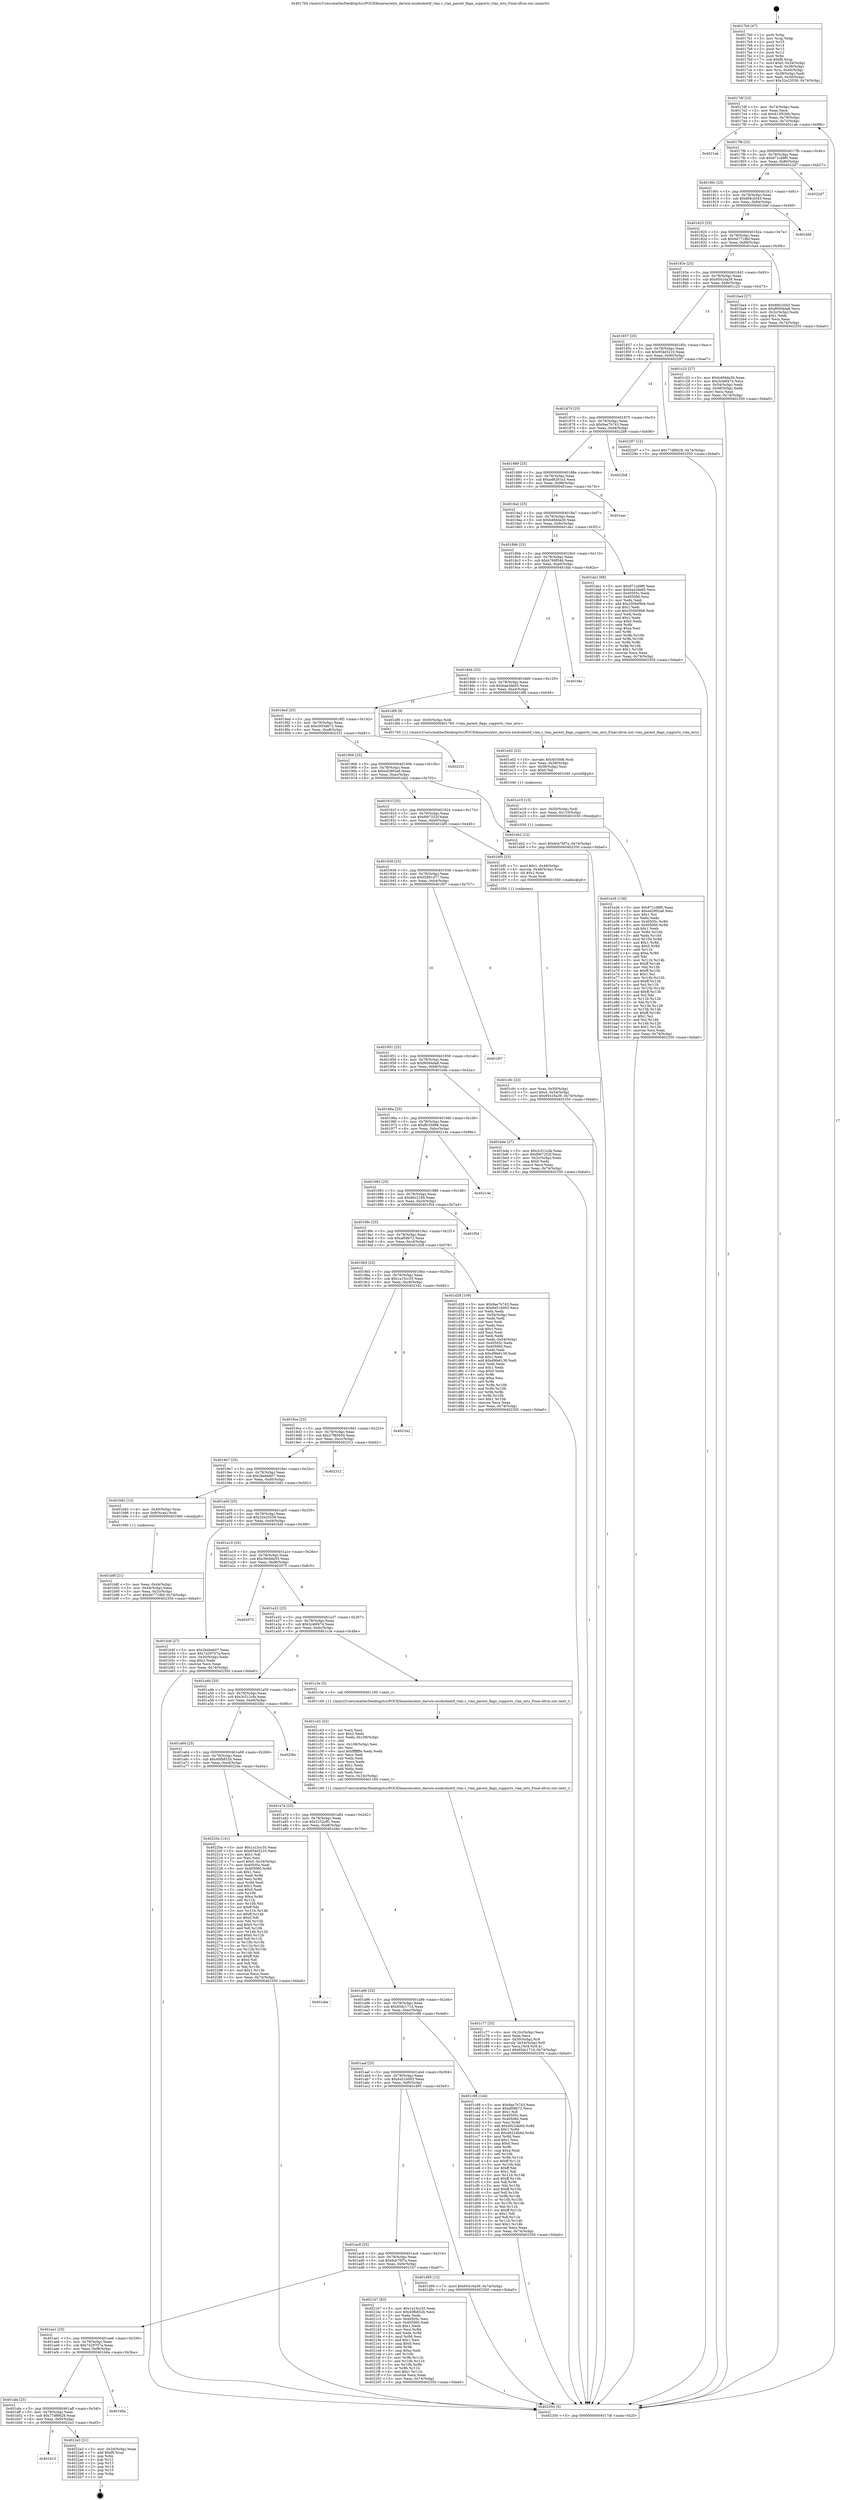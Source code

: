 digraph "0x4017b0" {
  label = "0x4017b0 (/mnt/c/Users/mathe/Desktop/tcc/POCII/binaries/extr_darwin-xnubsdnetif_vlan.c_vlan_parent_flags_supports_vlan_mtu_Final-ollvm.out::main(0))"
  labelloc = "t"
  node[shape=record]

  Entry [label="",width=0.3,height=0.3,shape=circle,fillcolor=black,style=filled]
  "0x4017df" [label="{
     0x4017df [23]\l
     | [instrs]\l
     &nbsp;&nbsp;0x4017df \<+3\>: mov -0x74(%rbp),%eax\l
     &nbsp;&nbsp;0x4017e2 \<+2\>: mov %eax,%ecx\l
     &nbsp;&nbsp;0x4017e4 \<+6\>: sub $0x813f536b,%ecx\l
     &nbsp;&nbsp;0x4017ea \<+3\>: mov %eax,-0x78(%rbp)\l
     &nbsp;&nbsp;0x4017ed \<+3\>: mov %ecx,-0x7c(%rbp)\l
     &nbsp;&nbsp;0x4017f0 \<+6\>: je 00000000004021ab \<main+0x9fb\>\l
  }"]
  "0x4021ab" [label="{
     0x4021ab\l
  }", style=dashed]
  "0x4017f6" [label="{
     0x4017f6 [22]\l
     | [instrs]\l
     &nbsp;&nbsp;0x4017f6 \<+5\>: jmp 00000000004017fb \<main+0x4b\>\l
     &nbsp;&nbsp;0x4017fb \<+3\>: mov -0x78(%rbp),%eax\l
     &nbsp;&nbsp;0x4017fe \<+5\>: sub $0x871cd9f0,%eax\l
     &nbsp;&nbsp;0x401803 \<+3\>: mov %eax,-0x80(%rbp)\l
     &nbsp;&nbsp;0x401806 \<+6\>: je 00000000004022d7 \<main+0xb27\>\l
  }"]
  Exit [label="",width=0.3,height=0.3,shape=circle,fillcolor=black,style=filled,peripheries=2]
  "0x4022d7" [label="{
     0x4022d7\l
  }", style=dashed]
  "0x40180c" [label="{
     0x40180c [25]\l
     | [instrs]\l
     &nbsp;&nbsp;0x40180c \<+5\>: jmp 0000000000401811 \<main+0x61\>\l
     &nbsp;&nbsp;0x401811 \<+3\>: mov -0x78(%rbp),%eax\l
     &nbsp;&nbsp;0x401814 \<+5\>: sub $0x8f4c2043,%eax\l
     &nbsp;&nbsp;0x401819 \<+6\>: mov %eax,-0x84(%rbp)\l
     &nbsp;&nbsp;0x40181f \<+6\>: je 0000000000401bbf \<main+0x40f\>\l
  }"]
  "0x401b13" [label="{
     0x401b13\l
  }", style=dashed]
  "0x401bbf" [label="{
     0x401bbf\l
  }", style=dashed]
  "0x401825" [label="{
     0x401825 [25]\l
     | [instrs]\l
     &nbsp;&nbsp;0x401825 \<+5\>: jmp 000000000040182a \<main+0x7a\>\l
     &nbsp;&nbsp;0x40182a \<+3\>: mov -0x78(%rbp),%eax\l
     &nbsp;&nbsp;0x40182d \<+5\>: sub $0x947718bf,%eax\l
     &nbsp;&nbsp;0x401832 \<+6\>: mov %eax,-0x88(%rbp)\l
     &nbsp;&nbsp;0x401838 \<+6\>: je 0000000000401ba4 \<main+0x3f4\>\l
  }"]
  "0x4022a3" [label="{
     0x4022a3 [21]\l
     | [instrs]\l
     &nbsp;&nbsp;0x4022a3 \<+3\>: mov -0x34(%rbp),%eax\l
     &nbsp;&nbsp;0x4022a6 \<+7\>: add $0xf8,%rsp\l
     &nbsp;&nbsp;0x4022ad \<+1\>: pop %rbx\l
     &nbsp;&nbsp;0x4022ae \<+2\>: pop %r12\l
     &nbsp;&nbsp;0x4022b0 \<+2\>: pop %r13\l
     &nbsp;&nbsp;0x4022b2 \<+2\>: pop %r14\l
     &nbsp;&nbsp;0x4022b4 \<+2\>: pop %r15\l
     &nbsp;&nbsp;0x4022b6 \<+1\>: pop %rbp\l
     &nbsp;&nbsp;0x4022b7 \<+1\>: ret\l
  }"]
  "0x401ba4" [label="{
     0x401ba4 [27]\l
     | [instrs]\l
     &nbsp;&nbsp;0x401ba4 \<+5\>: mov $0x8f4c2043,%eax\l
     &nbsp;&nbsp;0x401ba9 \<+5\>: mov $0xf6094da8,%ecx\l
     &nbsp;&nbsp;0x401bae \<+3\>: mov -0x2c(%rbp),%edx\l
     &nbsp;&nbsp;0x401bb1 \<+3\>: cmp $0x1,%edx\l
     &nbsp;&nbsp;0x401bb4 \<+3\>: cmovl %ecx,%eax\l
     &nbsp;&nbsp;0x401bb7 \<+3\>: mov %eax,-0x74(%rbp)\l
     &nbsp;&nbsp;0x401bba \<+5\>: jmp 0000000000402350 \<main+0xba0\>\l
  }"]
  "0x40183e" [label="{
     0x40183e [25]\l
     | [instrs]\l
     &nbsp;&nbsp;0x40183e \<+5\>: jmp 0000000000401843 \<main+0x93\>\l
     &nbsp;&nbsp;0x401843 \<+3\>: mov -0x78(%rbp),%eax\l
     &nbsp;&nbsp;0x401846 \<+5\>: sub $0x95416a39,%eax\l
     &nbsp;&nbsp;0x40184b \<+6\>: mov %eax,-0x8c(%rbp)\l
     &nbsp;&nbsp;0x401851 \<+6\>: je 0000000000401c23 \<main+0x473\>\l
  }"]
  "0x401afa" [label="{
     0x401afa [25]\l
     | [instrs]\l
     &nbsp;&nbsp;0x401afa \<+5\>: jmp 0000000000401aff \<main+0x34f\>\l
     &nbsp;&nbsp;0x401aff \<+3\>: mov -0x78(%rbp),%eax\l
     &nbsp;&nbsp;0x401b02 \<+5\>: sub $0x77df6628,%eax\l
     &nbsp;&nbsp;0x401b07 \<+6\>: mov %eax,-0xfc(%rbp)\l
     &nbsp;&nbsp;0x401b0d \<+6\>: je 00000000004022a3 \<main+0xaf3\>\l
  }"]
  "0x401c23" [label="{
     0x401c23 [27]\l
     | [instrs]\l
     &nbsp;&nbsp;0x401c23 \<+5\>: mov $0xb49dda30,%eax\l
     &nbsp;&nbsp;0x401c28 \<+5\>: mov $0x3c46f474,%ecx\l
     &nbsp;&nbsp;0x401c2d \<+3\>: mov -0x54(%rbp),%edx\l
     &nbsp;&nbsp;0x401c30 \<+3\>: cmp -0x48(%rbp),%edx\l
     &nbsp;&nbsp;0x401c33 \<+3\>: cmovl %ecx,%eax\l
     &nbsp;&nbsp;0x401c36 \<+3\>: mov %eax,-0x74(%rbp)\l
     &nbsp;&nbsp;0x401c39 \<+5\>: jmp 0000000000402350 \<main+0xba0\>\l
  }"]
  "0x401857" [label="{
     0x401857 [25]\l
     | [instrs]\l
     &nbsp;&nbsp;0x401857 \<+5\>: jmp 000000000040185c \<main+0xac\>\l
     &nbsp;&nbsp;0x40185c \<+3\>: mov -0x78(%rbp),%eax\l
     &nbsp;&nbsp;0x40185f \<+5\>: sub $0x954e5210,%eax\l
     &nbsp;&nbsp;0x401864 \<+6\>: mov %eax,-0x90(%rbp)\l
     &nbsp;&nbsp;0x40186a \<+6\>: je 0000000000402297 \<main+0xae7\>\l
  }"]
  "0x401b6a" [label="{
     0x401b6a\l
  }", style=dashed]
  "0x402297" [label="{
     0x402297 [12]\l
     | [instrs]\l
     &nbsp;&nbsp;0x402297 \<+7\>: movl $0x77df6628,-0x74(%rbp)\l
     &nbsp;&nbsp;0x40229e \<+5\>: jmp 0000000000402350 \<main+0xba0\>\l
  }"]
  "0x401870" [label="{
     0x401870 [25]\l
     | [instrs]\l
     &nbsp;&nbsp;0x401870 \<+5\>: jmp 0000000000401875 \<main+0xc5\>\l
     &nbsp;&nbsp;0x401875 \<+3\>: mov -0x78(%rbp),%eax\l
     &nbsp;&nbsp;0x401878 \<+5\>: sub $0x9ae7b743,%eax\l
     &nbsp;&nbsp;0x40187d \<+6\>: mov %eax,-0x94(%rbp)\l
     &nbsp;&nbsp;0x401883 \<+6\>: je 00000000004022b8 \<main+0xb08\>\l
  }"]
  "0x401ae1" [label="{
     0x401ae1 [25]\l
     | [instrs]\l
     &nbsp;&nbsp;0x401ae1 \<+5\>: jmp 0000000000401ae6 \<main+0x336\>\l
     &nbsp;&nbsp;0x401ae6 \<+3\>: mov -0x78(%rbp),%eax\l
     &nbsp;&nbsp;0x401ae9 \<+5\>: sub $0x7429707a,%eax\l
     &nbsp;&nbsp;0x401aee \<+6\>: mov %eax,-0xf8(%rbp)\l
     &nbsp;&nbsp;0x401af4 \<+6\>: je 0000000000401b6a \<main+0x3ba\>\l
  }"]
  "0x4022b8" [label="{
     0x4022b8\l
  }", style=dashed]
  "0x401889" [label="{
     0x401889 [25]\l
     | [instrs]\l
     &nbsp;&nbsp;0x401889 \<+5\>: jmp 000000000040188e \<main+0xde\>\l
     &nbsp;&nbsp;0x40188e \<+3\>: mov -0x78(%rbp),%eax\l
     &nbsp;&nbsp;0x401891 \<+5\>: sub $0xad9281a3,%eax\l
     &nbsp;&nbsp;0x401896 \<+6\>: mov %eax,-0x98(%rbp)\l
     &nbsp;&nbsp;0x40189c \<+6\>: je 0000000000401eec \<main+0x73c\>\l
  }"]
  "0x4021b7" [label="{
     0x4021b7 [83]\l
     | [instrs]\l
     &nbsp;&nbsp;0x4021b7 \<+5\>: mov $0x1a15cc35,%eax\l
     &nbsp;&nbsp;0x4021bc \<+5\>: mov $0x40fb852b,%ecx\l
     &nbsp;&nbsp;0x4021c1 \<+2\>: xor %edx,%edx\l
     &nbsp;&nbsp;0x4021c3 \<+7\>: mov 0x40505c,%esi\l
     &nbsp;&nbsp;0x4021ca \<+7\>: mov 0x405060,%edi\l
     &nbsp;&nbsp;0x4021d1 \<+3\>: sub $0x1,%edx\l
     &nbsp;&nbsp;0x4021d4 \<+3\>: mov %esi,%r8d\l
     &nbsp;&nbsp;0x4021d7 \<+3\>: add %edx,%r8d\l
     &nbsp;&nbsp;0x4021da \<+4\>: imul %r8d,%esi\l
     &nbsp;&nbsp;0x4021de \<+3\>: and $0x1,%esi\l
     &nbsp;&nbsp;0x4021e1 \<+3\>: cmp $0x0,%esi\l
     &nbsp;&nbsp;0x4021e4 \<+4\>: sete %r9b\l
     &nbsp;&nbsp;0x4021e8 \<+3\>: cmp $0xa,%edi\l
     &nbsp;&nbsp;0x4021eb \<+4\>: setl %r10b\l
     &nbsp;&nbsp;0x4021ef \<+3\>: mov %r9b,%r11b\l
     &nbsp;&nbsp;0x4021f2 \<+3\>: and %r10b,%r11b\l
     &nbsp;&nbsp;0x4021f5 \<+3\>: xor %r10b,%r9b\l
     &nbsp;&nbsp;0x4021f8 \<+3\>: or %r9b,%r11b\l
     &nbsp;&nbsp;0x4021fb \<+4\>: test $0x1,%r11b\l
     &nbsp;&nbsp;0x4021ff \<+3\>: cmovne %ecx,%eax\l
     &nbsp;&nbsp;0x402202 \<+3\>: mov %eax,-0x74(%rbp)\l
     &nbsp;&nbsp;0x402205 \<+5\>: jmp 0000000000402350 \<main+0xba0\>\l
  }"]
  "0x401eec" [label="{
     0x401eec\l
  }", style=dashed]
  "0x4018a2" [label="{
     0x4018a2 [25]\l
     | [instrs]\l
     &nbsp;&nbsp;0x4018a2 \<+5\>: jmp 00000000004018a7 \<main+0xf7\>\l
     &nbsp;&nbsp;0x4018a7 \<+3\>: mov -0x78(%rbp),%eax\l
     &nbsp;&nbsp;0x4018aa \<+5\>: sub $0xb49dda30,%eax\l
     &nbsp;&nbsp;0x4018af \<+6\>: mov %eax,-0x9c(%rbp)\l
     &nbsp;&nbsp;0x4018b5 \<+6\>: je 0000000000401da1 \<main+0x5f1\>\l
  }"]
  "0x401e28" [label="{
     0x401e28 [138]\l
     | [instrs]\l
     &nbsp;&nbsp;0x401e28 \<+5\>: mov $0x871cd9f0,%eax\l
     &nbsp;&nbsp;0x401e2d \<+5\>: mov $0xed2892a6,%esi\l
     &nbsp;&nbsp;0x401e32 \<+2\>: mov $0x1,%cl\l
     &nbsp;&nbsp;0x401e34 \<+2\>: xor %edx,%edx\l
     &nbsp;&nbsp;0x401e36 \<+8\>: mov 0x40505c,%r8d\l
     &nbsp;&nbsp;0x401e3e \<+8\>: mov 0x405060,%r9d\l
     &nbsp;&nbsp;0x401e46 \<+3\>: sub $0x1,%edx\l
     &nbsp;&nbsp;0x401e49 \<+3\>: mov %r8d,%r10d\l
     &nbsp;&nbsp;0x401e4c \<+3\>: add %edx,%r10d\l
     &nbsp;&nbsp;0x401e4f \<+4\>: imul %r10d,%r8d\l
     &nbsp;&nbsp;0x401e53 \<+4\>: and $0x1,%r8d\l
     &nbsp;&nbsp;0x401e57 \<+4\>: cmp $0x0,%r8d\l
     &nbsp;&nbsp;0x401e5b \<+4\>: sete %r11b\l
     &nbsp;&nbsp;0x401e5f \<+4\>: cmp $0xa,%r9d\l
     &nbsp;&nbsp;0x401e63 \<+3\>: setl %bl\l
     &nbsp;&nbsp;0x401e66 \<+3\>: mov %r11b,%r14b\l
     &nbsp;&nbsp;0x401e69 \<+4\>: xor $0xff,%r14b\l
     &nbsp;&nbsp;0x401e6d \<+3\>: mov %bl,%r15b\l
     &nbsp;&nbsp;0x401e70 \<+4\>: xor $0xff,%r15b\l
     &nbsp;&nbsp;0x401e74 \<+3\>: xor $0x1,%cl\l
     &nbsp;&nbsp;0x401e77 \<+3\>: mov %r14b,%r12b\l
     &nbsp;&nbsp;0x401e7a \<+4\>: and $0xff,%r12b\l
     &nbsp;&nbsp;0x401e7e \<+3\>: and %cl,%r11b\l
     &nbsp;&nbsp;0x401e81 \<+3\>: mov %r15b,%r13b\l
     &nbsp;&nbsp;0x401e84 \<+4\>: and $0xff,%r13b\l
     &nbsp;&nbsp;0x401e88 \<+2\>: and %cl,%bl\l
     &nbsp;&nbsp;0x401e8a \<+3\>: or %r11b,%r12b\l
     &nbsp;&nbsp;0x401e8d \<+3\>: or %bl,%r13b\l
     &nbsp;&nbsp;0x401e90 \<+3\>: xor %r13b,%r12b\l
     &nbsp;&nbsp;0x401e93 \<+3\>: or %r15b,%r14b\l
     &nbsp;&nbsp;0x401e96 \<+4\>: xor $0xff,%r14b\l
     &nbsp;&nbsp;0x401e9a \<+3\>: or $0x1,%cl\l
     &nbsp;&nbsp;0x401e9d \<+3\>: and %cl,%r14b\l
     &nbsp;&nbsp;0x401ea0 \<+3\>: or %r14b,%r12b\l
     &nbsp;&nbsp;0x401ea3 \<+4\>: test $0x1,%r12b\l
     &nbsp;&nbsp;0x401ea7 \<+3\>: cmovne %esi,%eax\l
     &nbsp;&nbsp;0x401eaa \<+3\>: mov %eax,-0x74(%rbp)\l
     &nbsp;&nbsp;0x401ead \<+5\>: jmp 0000000000402350 \<main+0xba0\>\l
  }"]
  "0x401da1" [label="{
     0x401da1 [88]\l
     | [instrs]\l
     &nbsp;&nbsp;0x401da1 \<+5\>: mov $0x871cd9f0,%eax\l
     &nbsp;&nbsp;0x401da6 \<+5\>: mov $0xbaa3de65,%ecx\l
     &nbsp;&nbsp;0x401dab \<+7\>: mov 0x40505c,%edx\l
     &nbsp;&nbsp;0x401db2 \<+7\>: mov 0x405060,%esi\l
     &nbsp;&nbsp;0x401db9 \<+2\>: mov %edx,%edi\l
     &nbsp;&nbsp;0x401dbb \<+6\>: add $0x350b09b8,%edi\l
     &nbsp;&nbsp;0x401dc1 \<+3\>: sub $0x1,%edi\l
     &nbsp;&nbsp;0x401dc4 \<+6\>: sub $0x350b09b8,%edi\l
     &nbsp;&nbsp;0x401dca \<+3\>: imul %edi,%edx\l
     &nbsp;&nbsp;0x401dcd \<+3\>: and $0x1,%edx\l
     &nbsp;&nbsp;0x401dd0 \<+3\>: cmp $0x0,%edx\l
     &nbsp;&nbsp;0x401dd3 \<+4\>: sete %r8b\l
     &nbsp;&nbsp;0x401dd7 \<+3\>: cmp $0xa,%esi\l
     &nbsp;&nbsp;0x401dda \<+4\>: setl %r9b\l
     &nbsp;&nbsp;0x401dde \<+3\>: mov %r8b,%r10b\l
     &nbsp;&nbsp;0x401de1 \<+3\>: and %r9b,%r10b\l
     &nbsp;&nbsp;0x401de4 \<+3\>: xor %r9b,%r8b\l
     &nbsp;&nbsp;0x401de7 \<+3\>: or %r8b,%r10b\l
     &nbsp;&nbsp;0x401dea \<+4\>: test $0x1,%r10b\l
     &nbsp;&nbsp;0x401dee \<+3\>: cmovne %ecx,%eax\l
     &nbsp;&nbsp;0x401df1 \<+3\>: mov %eax,-0x74(%rbp)\l
     &nbsp;&nbsp;0x401df4 \<+5\>: jmp 0000000000402350 \<main+0xba0\>\l
  }"]
  "0x4018bb" [label="{
     0x4018bb [25]\l
     | [instrs]\l
     &nbsp;&nbsp;0x4018bb \<+5\>: jmp 00000000004018c0 \<main+0x110\>\l
     &nbsp;&nbsp;0x4018c0 \<+3\>: mov -0x78(%rbp),%eax\l
     &nbsp;&nbsp;0x4018c3 \<+5\>: sub $0xb769f546,%eax\l
     &nbsp;&nbsp;0x4018c8 \<+6\>: mov %eax,-0xa0(%rbp)\l
     &nbsp;&nbsp;0x4018ce \<+6\>: je 0000000000401fda \<main+0x82a\>\l
  }"]
  "0x401e19" [label="{
     0x401e19 [15]\l
     | [instrs]\l
     &nbsp;&nbsp;0x401e19 \<+4\>: mov -0x50(%rbp),%rdi\l
     &nbsp;&nbsp;0x401e1d \<+6\>: mov %eax,-0x110(%rbp)\l
     &nbsp;&nbsp;0x401e23 \<+5\>: call 0000000000401030 \<free@plt\>\l
     | [calls]\l
     &nbsp;&nbsp;0x401030 \{1\} (unknown)\l
  }"]
  "0x401fda" [label="{
     0x401fda\l
  }", style=dashed]
  "0x4018d4" [label="{
     0x4018d4 [25]\l
     | [instrs]\l
     &nbsp;&nbsp;0x4018d4 \<+5\>: jmp 00000000004018d9 \<main+0x129\>\l
     &nbsp;&nbsp;0x4018d9 \<+3\>: mov -0x78(%rbp),%eax\l
     &nbsp;&nbsp;0x4018dc \<+5\>: sub $0xbaa3de65,%eax\l
     &nbsp;&nbsp;0x4018e1 \<+6\>: mov %eax,-0xa4(%rbp)\l
     &nbsp;&nbsp;0x4018e7 \<+6\>: je 0000000000401df9 \<main+0x649\>\l
  }"]
  "0x401e02" [label="{
     0x401e02 [23]\l
     | [instrs]\l
     &nbsp;&nbsp;0x401e02 \<+10\>: movabs $0x4030d6,%rdi\l
     &nbsp;&nbsp;0x401e0c \<+3\>: mov %eax,-0x58(%rbp)\l
     &nbsp;&nbsp;0x401e0f \<+3\>: mov -0x58(%rbp),%esi\l
     &nbsp;&nbsp;0x401e12 \<+2\>: mov $0x0,%al\l
     &nbsp;&nbsp;0x401e14 \<+5\>: call 0000000000401040 \<printf@plt\>\l
     | [calls]\l
     &nbsp;&nbsp;0x401040 \{1\} (unknown)\l
  }"]
  "0x401df9" [label="{
     0x401df9 [9]\l
     | [instrs]\l
     &nbsp;&nbsp;0x401df9 \<+4\>: mov -0x50(%rbp),%rdi\l
     &nbsp;&nbsp;0x401dfd \<+5\>: call 0000000000401760 \<vlan_parent_flags_supports_vlan_mtu\>\l
     | [calls]\l
     &nbsp;&nbsp;0x401760 \{1\} (/mnt/c/Users/mathe/Desktop/tcc/POCII/binaries/extr_darwin-xnubsdnetif_vlan.c_vlan_parent_flags_supports_vlan_mtu_Final-ollvm.out::vlan_parent_flags_supports_vlan_mtu)\l
  }"]
  "0x4018ed" [label="{
     0x4018ed [25]\l
     | [instrs]\l
     &nbsp;&nbsp;0x4018ed \<+5\>: jmp 00000000004018f2 \<main+0x142\>\l
     &nbsp;&nbsp;0x4018f2 \<+3\>: mov -0x78(%rbp),%eax\l
     &nbsp;&nbsp;0x4018f5 \<+5\>: sub $0xc003d672,%eax\l
     &nbsp;&nbsp;0x4018fa \<+6\>: mov %eax,-0xa8(%rbp)\l
     &nbsp;&nbsp;0x401900 \<+6\>: je 0000000000402331 \<main+0xb81\>\l
  }"]
  "0x401ac8" [label="{
     0x401ac8 [25]\l
     | [instrs]\l
     &nbsp;&nbsp;0x401ac8 \<+5\>: jmp 0000000000401acd \<main+0x31d\>\l
     &nbsp;&nbsp;0x401acd \<+3\>: mov -0x78(%rbp),%eax\l
     &nbsp;&nbsp;0x401ad0 \<+5\>: sub $0x6cb76f7a,%eax\l
     &nbsp;&nbsp;0x401ad5 \<+6\>: mov %eax,-0xf4(%rbp)\l
     &nbsp;&nbsp;0x401adb \<+6\>: je 00000000004021b7 \<main+0xa07\>\l
  }"]
  "0x402331" [label="{
     0x402331\l
  }", style=dashed]
  "0x401906" [label="{
     0x401906 [25]\l
     | [instrs]\l
     &nbsp;&nbsp;0x401906 \<+5\>: jmp 000000000040190b \<main+0x15b\>\l
     &nbsp;&nbsp;0x40190b \<+3\>: mov -0x78(%rbp),%eax\l
     &nbsp;&nbsp;0x40190e \<+5\>: sub $0xed2892a6,%eax\l
     &nbsp;&nbsp;0x401913 \<+6\>: mov %eax,-0xac(%rbp)\l
     &nbsp;&nbsp;0x401919 \<+6\>: je 0000000000401eb2 \<main+0x702\>\l
  }"]
  "0x401d95" [label="{
     0x401d95 [12]\l
     | [instrs]\l
     &nbsp;&nbsp;0x401d95 \<+7\>: movl $0x95416a39,-0x74(%rbp)\l
     &nbsp;&nbsp;0x401d9c \<+5\>: jmp 0000000000402350 \<main+0xba0\>\l
  }"]
  "0x401eb2" [label="{
     0x401eb2 [12]\l
     | [instrs]\l
     &nbsp;&nbsp;0x401eb2 \<+7\>: movl $0x6cb76f7a,-0x74(%rbp)\l
     &nbsp;&nbsp;0x401eb9 \<+5\>: jmp 0000000000402350 \<main+0xba0\>\l
  }"]
  "0x40191f" [label="{
     0x40191f [25]\l
     | [instrs]\l
     &nbsp;&nbsp;0x40191f \<+5\>: jmp 0000000000401924 \<main+0x174\>\l
     &nbsp;&nbsp;0x401924 \<+3\>: mov -0x78(%rbp),%eax\l
     &nbsp;&nbsp;0x401927 \<+5\>: sub $0xf067252f,%eax\l
     &nbsp;&nbsp;0x40192c \<+6\>: mov %eax,-0xb0(%rbp)\l
     &nbsp;&nbsp;0x401932 \<+6\>: je 0000000000401bf5 \<main+0x445\>\l
  }"]
  "0x401aaf" [label="{
     0x401aaf [25]\l
     | [instrs]\l
     &nbsp;&nbsp;0x401aaf \<+5\>: jmp 0000000000401ab4 \<main+0x304\>\l
     &nbsp;&nbsp;0x401ab4 \<+3\>: mov -0x78(%rbp),%eax\l
     &nbsp;&nbsp;0x401ab7 \<+5\>: sub $0x6a51b003,%eax\l
     &nbsp;&nbsp;0x401abc \<+6\>: mov %eax,-0xf0(%rbp)\l
     &nbsp;&nbsp;0x401ac2 \<+6\>: je 0000000000401d95 \<main+0x5e5\>\l
  }"]
  "0x401bf5" [label="{
     0x401bf5 [23]\l
     | [instrs]\l
     &nbsp;&nbsp;0x401bf5 \<+7\>: movl $0x1,-0x48(%rbp)\l
     &nbsp;&nbsp;0x401bfc \<+4\>: movslq -0x48(%rbp),%rax\l
     &nbsp;&nbsp;0x401c00 \<+4\>: shl $0x2,%rax\l
     &nbsp;&nbsp;0x401c04 \<+3\>: mov %rax,%rdi\l
     &nbsp;&nbsp;0x401c07 \<+5\>: call 0000000000401050 \<malloc@plt\>\l
     | [calls]\l
     &nbsp;&nbsp;0x401050 \{1\} (unknown)\l
  }"]
  "0x401938" [label="{
     0x401938 [25]\l
     | [instrs]\l
     &nbsp;&nbsp;0x401938 \<+5\>: jmp 000000000040193d \<main+0x18d\>\l
     &nbsp;&nbsp;0x40193d \<+3\>: mov -0x78(%rbp),%eax\l
     &nbsp;&nbsp;0x401940 \<+5\>: sub $0xf2891d77,%eax\l
     &nbsp;&nbsp;0x401945 \<+6\>: mov %eax,-0xb4(%rbp)\l
     &nbsp;&nbsp;0x40194b \<+6\>: je 0000000000401f07 \<main+0x757\>\l
  }"]
  "0x401c98" [label="{
     0x401c98 [144]\l
     | [instrs]\l
     &nbsp;&nbsp;0x401c98 \<+5\>: mov $0x9ae7b743,%eax\l
     &nbsp;&nbsp;0x401c9d \<+5\>: mov $0xaf58b72,%ecx\l
     &nbsp;&nbsp;0x401ca2 \<+2\>: mov $0x1,%dl\l
     &nbsp;&nbsp;0x401ca4 \<+7\>: mov 0x40505c,%esi\l
     &nbsp;&nbsp;0x401cab \<+7\>: mov 0x405060,%edi\l
     &nbsp;&nbsp;0x401cb2 \<+3\>: mov %esi,%r8d\l
     &nbsp;&nbsp;0x401cb5 \<+7\>: add $0x49224b6d,%r8d\l
     &nbsp;&nbsp;0x401cbc \<+4\>: sub $0x1,%r8d\l
     &nbsp;&nbsp;0x401cc0 \<+7\>: sub $0x49224b6d,%r8d\l
     &nbsp;&nbsp;0x401cc7 \<+4\>: imul %r8d,%esi\l
     &nbsp;&nbsp;0x401ccb \<+3\>: and $0x1,%esi\l
     &nbsp;&nbsp;0x401cce \<+3\>: cmp $0x0,%esi\l
     &nbsp;&nbsp;0x401cd1 \<+4\>: sete %r9b\l
     &nbsp;&nbsp;0x401cd5 \<+3\>: cmp $0xa,%edi\l
     &nbsp;&nbsp;0x401cd8 \<+4\>: setl %r10b\l
     &nbsp;&nbsp;0x401cdc \<+3\>: mov %r9b,%r11b\l
     &nbsp;&nbsp;0x401cdf \<+4\>: xor $0xff,%r11b\l
     &nbsp;&nbsp;0x401ce3 \<+3\>: mov %r10b,%bl\l
     &nbsp;&nbsp;0x401ce6 \<+3\>: xor $0xff,%bl\l
     &nbsp;&nbsp;0x401ce9 \<+3\>: xor $0x1,%dl\l
     &nbsp;&nbsp;0x401cec \<+3\>: mov %r11b,%r14b\l
     &nbsp;&nbsp;0x401cef \<+4\>: and $0xff,%r14b\l
     &nbsp;&nbsp;0x401cf3 \<+3\>: and %dl,%r9b\l
     &nbsp;&nbsp;0x401cf6 \<+3\>: mov %bl,%r15b\l
     &nbsp;&nbsp;0x401cf9 \<+4\>: and $0xff,%r15b\l
     &nbsp;&nbsp;0x401cfd \<+3\>: and %dl,%r10b\l
     &nbsp;&nbsp;0x401d00 \<+3\>: or %r9b,%r14b\l
     &nbsp;&nbsp;0x401d03 \<+3\>: or %r10b,%r15b\l
     &nbsp;&nbsp;0x401d06 \<+3\>: xor %r15b,%r14b\l
     &nbsp;&nbsp;0x401d09 \<+3\>: or %bl,%r11b\l
     &nbsp;&nbsp;0x401d0c \<+4\>: xor $0xff,%r11b\l
     &nbsp;&nbsp;0x401d10 \<+3\>: or $0x1,%dl\l
     &nbsp;&nbsp;0x401d13 \<+3\>: and %dl,%r11b\l
     &nbsp;&nbsp;0x401d16 \<+3\>: or %r11b,%r14b\l
     &nbsp;&nbsp;0x401d19 \<+4\>: test $0x1,%r14b\l
     &nbsp;&nbsp;0x401d1d \<+3\>: cmovne %ecx,%eax\l
     &nbsp;&nbsp;0x401d20 \<+3\>: mov %eax,-0x74(%rbp)\l
     &nbsp;&nbsp;0x401d23 \<+5\>: jmp 0000000000402350 \<main+0xba0\>\l
  }"]
  "0x401f07" [label="{
     0x401f07\l
  }", style=dashed]
  "0x401951" [label="{
     0x401951 [25]\l
     | [instrs]\l
     &nbsp;&nbsp;0x401951 \<+5\>: jmp 0000000000401956 \<main+0x1a6\>\l
     &nbsp;&nbsp;0x401956 \<+3\>: mov -0x78(%rbp),%eax\l
     &nbsp;&nbsp;0x401959 \<+5\>: sub $0xf6094da8,%eax\l
     &nbsp;&nbsp;0x40195e \<+6\>: mov %eax,-0xb8(%rbp)\l
     &nbsp;&nbsp;0x401964 \<+6\>: je 0000000000401bda \<main+0x42a\>\l
  }"]
  "0x401a96" [label="{
     0x401a96 [25]\l
     | [instrs]\l
     &nbsp;&nbsp;0x401a96 \<+5\>: jmp 0000000000401a9b \<main+0x2eb\>\l
     &nbsp;&nbsp;0x401a9b \<+3\>: mov -0x78(%rbp),%eax\l
     &nbsp;&nbsp;0x401a9e \<+5\>: sub $0x65dc171d,%eax\l
     &nbsp;&nbsp;0x401aa3 \<+6\>: mov %eax,-0xec(%rbp)\l
     &nbsp;&nbsp;0x401aa9 \<+6\>: je 0000000000401c98 \<main+0x4e8\>\l
  }"]
  "0x401bda" [label="{
     0x401bda [27]\l
     | [instrs]\l
     &nbsp;&nbsp;0x401bda \<+5\>: mov $0x3c512cfa,%eax\l
     &nbsp;&nbsp;0x401bdf \<+5\>: mov $0xf067252f,%ecx\l
     &nbsp;&nbsp;0x401be4 \<+3\>: mov -0x2c(%rbp),%edx\l
     &nbsp;&nbsp;0x401be7 \<+3\>: cmp $0x0,%edx\l
     &nbsp;&nbsp;0x401bea \<+3\>: cmove %ecx,%eax\l
     &nbsp;&nbsp;0x401bed \<+3\>: mov %eax,-0x74(%rbp)\l
     &nbsp;&nbsp;0x401bf0 \<+5\>: jmp 0000000000402350 \<main+0xba0\>\l
  }"]
  "0x40196a" [label="{
     0x40196a [25]\l
     | [instrs]\l
     &nbsp;&nbsp;0x40196a \<+5\>: jmp 000000000040196f \<main+0x1bf\>\l
     &nbsp;&nbsp;0x40196f \<+3\>: mov -0x78(%rbp),%eax\l
     &nbsp;&nbsp;0x401972 \<+5\>: sub $0xffc35998,%eax\l
     &nbsp;&nbsp;0x401977 \<+6\>: mov %eax,-0xbc(%rbp)\l
     &nbsp;&nbsp;0x40197d \<+6\>: je 000000000040214e \<main+0x99e\>\l
  }"]
  "0x401ebe" [label="{
     0x401ebe\l
  }", style=dashed]
  "0x40214e" [label="{
     0x40214e\l
  }", style=dashed]
  "0x401983" [label="{
     0x401983 [25]\l
     | [instrs]\l
     &nbsp;&nbsp;0x401983 \<+5\>: jmp 0000000000401988 \<main+0x1d8\>\l
     &nbsp;&nbsp;0x401988 \<+3\>: mov -0x78(%rbp),%eax\l
     &nbsp;&nbsp;0x40198b \<+5\>: sub $0x80c2180,%eax\l
     &nbsp;&nbsp;0x401990 \<+6\>: mov %eax,-0xc0(%rbp)\l
     &nbsp;&nbsp;0x401996 \<+6\>: je 0000000000401f54 \<main+0x7a4\>\l
  }"]
  "0x401a7d" [label="{
     0x401a7d [25]\l
     | [instrs]\l
     &nbsp;&nbsp;0x401a7d \<+5\>: jmp 0000000000401a82 \<main+0x2d2\>\l
     &nbsp;&nbsp;0x401a82 \<+3\>: mov -0x78(%rbp),%eax\l
     &nbsp;&nbsp;0x401a85 \<+5\>: sub $0x5232cff1,%eax\l
     &nbsp;&nbsp;0x401a8a \<+6\>: mov %eax,-0xe8(%rbp)\l
     &nbsp;&nbsp;0x401a90 \<+6\>: je 0000000000401ebe \<main+0x70e\>\l
  }"]
  "0x401f54" [label="{
     0x401f54\l
  }", style=dashed]
  "0x40199c" [label="{
     0x40199c [25]\l
     | [instrs]\l
     &nbsp;&nbsp;0x40199c \<+5\>: jmp 00000000004019a1 \<main+0x1f1\>\l
     &nbsp;&nbsp;0x4019a1 \<+3\>: mov -0x78(%rbp),%eax\l
     &nbsp;&nbsp;0x4019a4 \<+5\>: sub $0xaf58b72,%eax\l
     &nbsp;&nbsp;0x4019a9 \<+6\>: mov %eax,-0xc4(%rbp)\l
     &nbsp;&nbsp;0x4019af \<+6\>: je 0000000000401d28 \<main+0x578\>\l
  }"]
  "0x40220a" [label="{
     0x40220a [141]\l
     | [instrs]\l
     &nbsp;&nbsp;0x40220a \<+5\>: mov $0x1a15cc35,%eax\l
     &nbsp;&nbsp;0x40220f \<+5\>: mov $0x954e5210,%ecx\l
     &nbsp;&nbsp;0x402214 \<+2\>: mov $0x1,%dl\l
     &nbsp;&nbsp;0x402216 \<+2\>: xor %esi,%esi\l
     &nbsp;&nbsp;0x402218 \<+7\>: movl $0x0,-0x34(%rbp)\l
     &nbsp;&nbsp;0x40221f \<+7\>: mov 0x40505c,%edi\l
     &nbsp;&nbsp;0x402226 \<+8\>: mov 0x405060,%r8d\l
     &nbsp;&nbsp;0x40222e \<+3\>: sub $0x1,%esi\l
     &nbsp;&nbsp;0x402231 \<+3\>: mov %edi,%r9d\l
     &nbsp;&nbsp;0x402234 \<+3\>: add %esi,%r9d\l
     &nbsp;&nbsp;0x402237 \<+4\>: imul %r9d,%edi\l
     &nbsp;&nbsp;0x40223b \<+3\>: and $0x1,%edi\l
     &nbsp;&nbsp;0x40223e \<+3\>: cmp $0x0,%edi\l
     &nbsp;&nbsp;0x402241 \<+4\>: sete %r10b\l
     &nbsp;&nbsp;0x402245 \<+4\>: cmp $0xa,%r8d\l
     &nbsp;&nbsp;0x402249 \<+4\>: setl %r11b\l
     &nbsp;&nbsp;0x40224d \<+3\>: mov %r10b,%bl\l
     &nbsp;&nbsp;0x402250 \<+3\>: xor $0xff,%bl\l
     &nbsp;&nbsp;0x402253 \<+3\>: mov %r11b,%r14b\l
     &nbsp;&nbsp;0x402256 \<+4\>: xor $0xff,%r14b\l
     &nbsp;&nbsp;0x40225a \<+3\>: xor $0x0,%dl\l
     &nbsp;&nbsp;0x40225d \<+3\>: mov %bl,%r15b\l
     &nbsp;&nbsp;0x402260 \<+4\>: and $0x0,%r15b\l
     &nbsp;&nbsp;0x402264 \<+3\>: and %dl,%r10b\l
     &nbsp;&nbsp;0x402267 \<+3\>: mov %r14b,%r12b\l
     &nbsp;&nbsp;0x40226a \<+4\>: and $0x0,%r12b\l
     &nbsp;&nbsp;0x40226e \<+3\>: and %dl,%r11b\l
     &nbsp;&nbsp;0x402271 \<+3\>: or %r10b,%r15b\l
     &nbsp;&nbsp;0x402274 \<+3\>: or %r11b,%r12b\l
     &nbsp;&nbsp;0x402277 \<+3\>: xor %r12b,%r15b\l
     &nbsp;&nbsp;0x40227a \<+3\>: or %r14b,%bl\l
     &nbsp;&nbsp;0x40227d \<+3\>: xor $0xff,%bl\l
     &nbsp;&nbsp;0x402280 \<+3\>: or $0x0,%dl\l
     &nbsp;&nbsp;0x402283 \<+2\>: and %dl,%bl\l
     &nbsp;&nbsp;0x402285 \<+3\>: or %bl,%r15b\l
     &nbsp;&nbsp;0x402288 \<+4\>: test $0x1,%r15b\l
     &nbsp;&nbsp;0x40228c \<+3\>: cmovne %ecx,%eax\l
     &nbsp;&nbsp;0x40228f \<+3\>: mov %eax,-0x74(%rbp)\l
     &nbsp;&nbsp;0x402292 \<+5\>: jmp 0000000000402350 \<main+0xba0\>\l
  }"]
  "0x401d28" [label="{
     0x401d28 [109]\l
     | [instrs]\l
     &nbsp;&nbsp;0x401d28 \<+5\>: mov $0x9ae7b743,%eax\l
     &nbsp;&nbsp;0x401d2d \<+5\>: mov $0x6a51b003,%ecx\l
     &nbsp;&nbsp;0x401d32 \<+2\>: xor %edx,%edx\l
     &nbsp;&nbsp;0x401d34 \<+3\>: mov -0x54(%rbp),%esi\l
     &nbsp;&nbsp;0x401d37 \<+2\>: mov %edx,%edi\l
     &nbsp;&nbsp;0x401d39 \<+2\>: sub %esi,%edi\l
     &nbsp;&nbsp;0x401d3b \<+2\>: mov %edx,%esi\l
     &nbsp;&nbsp;0x401d3d \<+3\>: sub $0x1,%esi\l
     &nbsp;&nbsp;0x401d40 \<+2\>: add %esi,%edi\l
     &nbsp;&nbsp;0x401d42 \<+2\>: sub %edi,%edx\l
     &nbsp;&nbsp;0x401d44 \<+3\>: mov %edx,-0x54(%rbp)\l
     &nbsp;&nbsp;0x401d47 \<+7\>: mov 0x40505c,%edx\l
     &nbsp;&nbsp;0x401d4e \<+7\>: mov 0x405060,%esi\l
     &nbsp;&nbsp;0x401d55 \<+2\>: mov %edx,%edi\l
     &nbsp;&nbsp;0x401d57 \<+6\>: sub $0xd9fe6138,%edi\l
     &nbsp;&nbsp;0x401d5d \<+3\>: sub $0x1,%edi\l
     &nbsp;&nbsp;0x401d60 \<+6\>: add $0xd9fe6138,%edi\l
     &nbsp;&nbsp;0x401d66 \<+3\>: imul %edi,%edx\l
     &nbsp;&nbsp;0x401d69 \<+3\>: and $0x1,%edx\l
     &nbsp;&nbsp;0x401d6c \<+3\>: cmp $0x0,%edx\l
     &nbsp;&nbsp;0x401d6f \<+4\>: sete %r8b\l
     &nbsp;&nbsp;0x401d73 \<+3\>: cmp $0xa,%esi\l
     &nbsp;&nbsp;0x401d76 \<+4\>: setl %r9b\l
     &nbsp;&nbsp;0x401d7a \<+3\>: mov %r8b,%r10b\l
     &nbsp;&nbsp;0x401d7d \<+3\>: and %r9b,%r10b\l
     &nbsp;&nbsp;0x401d80 \<+3\>: xor %r9b,%r8b\l
     &nbsp;&nbsp;0x401d83 \<+3\>: or %r8b,%r10b\l
     &nbsp;&nbsp;0x401d86 \<+4\>: test $0x1,%r10b\l
     &nbsp;&nbsp;0x401d8a \<+3\>: cmovne %ecx,%eax\l
     &nbsp;&nbsp;0x401d8d \<+3\>: mov %eax,-0x74(%rbp)\l
     &nbsp;&nbsp;0x401d90 \<+5\>: jmp 0000000000402350 \<main+0xba0\>\l
  }"]
  "0x4019b5" [label="{
     0x4019b5 [25]\l
     | [instrs]\l
     &nbsp;&nbsp;0x4019b5 \<+5\>: jmp 00000000004019ba \<main+0x20a\>\l
     &nbsp;&nbsp;0x4019ba \<+3\>: mov -0x78(%rbp),%eax\l
     &nbsp;&nbsp;0x4019bd \<+5\>: sub $0x1a15cc35,%eax\l
     &nbsp;&nbsp;0x4019c2 \<+6\>: mov %eax,-0xc8(%rbp)\l
     &nbsp;&nbsp;0x4019c8 \<+6\>: je 0000000000402342 \<main+0xb92\>\l
  }"]
  "0x401a64" [label="{
     0x401a64 [25]\l
     | [instrs]\l
     &nbsp;&nbsp;0x401a64 \<+5\>: jmp 0000000000401a69 \<main+0x2b9\>\l
     &nbsp;&nbsp;0x401a69 \<+3\>: mov -0x78(%rbp),%eax\l
     &nbsp;&nbsp;0x401a6c \<+5\>: sub $0x40fb852b,%eax\l
     &nbsp;&nbsp;0x401a71 \<+6\>: mov %eax,-0xe4(%rbp)\l
     &nbsp;&nbsp;0x401a77 \<+6\>: je 000000000040220a \<main+0xa5a\>\l
  }"]
  "0x402342" [label="{
     0x402342\l
  }", style=dashed]
  "0x4019ce" [label="{
     0x4019ce [25]\l
     | [instrs]\l
     &nbsp;&nbsp;0x4019ce \<+5\>: jmp 00000000004019d3 \<main+0x223\>\l
     &nbsp;&nbsp;0x4019d3 \<+3\>: mov -0x78(%rbp),%eax\l
     &nbsp;&nbsp;0x4019d6 \<+5\>: sub $0x27f85654,%eax\l
     &nbsp;&nbsp;0x4019db \<+6\>: mov %eax,-0xcc(%rbp)\l
     &nbsp;&nbsp;0x4019e1 \<+6\>: je 0000000000402312 \<main+0xb62\>\l
  }"]
  "0x4020bc" [label="{
     0x4020bc\l
  }", style=dashed]
  "0x402312" [label="{
     0x402312\l
  }", style=dashed]
  "0x4019e7" [label="{
     0x4019e7 [25]\l
     | [instrs]\l
     &nbsp;&nbsp;0x4019e7 \<+5\>: jmp 00000000004019ec \<main+0x23c\>\l
     &nbsp;&nbsp;0x4019ec \<+3\>: mov -0x78(%rbp),%eax\l
     &nbsp;&nbsp;0x4019ef \<+5\>: sub $0x2bebeb07,%eax\l
     &nbsp;&nbsp;0x4019f4 \<+6\>: mov %eax,-0xd0(%rbp)\l
     &nbsp;&nbsp;0x4019fa \<+6\>: je 0000000000401b82 \<main+0x3d2\>\l
  }"]
  "0x401c77" [label="{
     0x401c77 [33]\l
     | [instrs]\l
     &nbsp;&nbsp;0x401c77 \<+6\>: mov -0x10c(%rbp),%ecx\l
     &nbsp;&nbsp;0x401c7d \<+3\>: imul %eax,%ecx\l
     &nbsp;&nbsp;0x401c80 \<+4\>: mov -0x50(%rbp),%r8\l
     &nbsp;&nbsp;0x401c84 \<+4\>: movslq -0x54(%rbp),%r9\l
     &nbsp;&nbsp;0x401c88 \<+4\>: mov %ecx,(%r8,%r9,4)\l
     &nbsp;&nbsp;0x401c8c \<+7\>: movl $0x65dc171d,-0x74(%rbp)\l
     &nbsp;&nbsp;0x401c93 \<+5\>: jmp 0000000000402350 \<main+0xba0\>\l
  }"]
  "0x401b82" [label="{
     0x401b82 [13]\l
     | [instrs]\l
     &nbsp;&nbsp;0x401b82 \<+4\>: mov -0x40(%rbp),%rax\l
     &nbsp;&nbsp;0x401b86 \<+4\>: mov 0x8(%rax),%rdi\l
     &nbsp;&nbsp;0x401b8a \<+5\>: call 0000000000401060 \<atoi@plt\>\l
     | [calls]\l
     &nbsp;&nbsp;0x401060 \{1\} (unknown)\l
  }"]
  "0x401a00" [label="{
     0x401a00 [25]\l
     | [instrs]\l
     &nbsp;&nbsp;0x401a00 \<+5\>: jmp 0000000000401a05 \<main+0x255\>\l
     &nbsp;&nbsp;0x401a05 \<+3\>: mov -0x78(%rbp),%eax\l
     &nbsp;&nbsp;0x401a08 \<+5\>: sub $0x32e25558,%eax\l
     &nbsp;&nbsp;0x401a0d \<+6\>: mov %eax,-0xd4(%rbp)\l
     &nbsp;&nbsp;0x401a13 \<+6\>: je 0000000000401b4f \<main+0x39f\>\l
  }"]
  "0x401c43" [label="{
     0x401c43 [52]\l
     | [instrs]\l
     &nbsp;&nbsp;0x401c43 \<+2\>: xor %ecx,%ecx\l
     &nbsp;&nbsp;0x401c45 \<+5\>: mov $0x2,%edx\l
     &nbsp;&nbsp;0x401c4a \<+6\>: mov %edx,-0x108(%rbp)\l
     &nbsp;&nbsp;0x401c50 \<+1\>: cltd\l
     &nbsp;&nbsp;0x401c51 \<+6\>: mov -0x108(%rbp),%esi\l
     &nbsp;&nbsp;0x401c57 \<+2\>: idiv %esi\l
     &nbsp;&nbsp;0x401c59 \<+6\>: imul $0xfffffffe,%edx,%edx\l
     &nbsp;&nbsp;0x401c5f \<+2\>: mov %ecx,%edi\l
     &nbsp;&nbsp;0x401c61 \<+2\>: sub %edx,%edi\l
     &nbsp;&nbsp;0x401c63 \<+2\>: mov %ecx,%edx\l
     &nbsp;&nbsp;0x401c65 \<+3\>: sub $0x1,%edx\l
     &nbsp;&nbsp;0x401c68 \<+2\>: add %edx,%edi\l
     &nbsp;&nbsp;0x401c6a \<+2\>: sub %edi,%ecx\l
     &nbsp;&nbsp;0x401c6c \<+6\>: mov %ecx,-0x10c(%rbp)\l
     &nbsp;&nbsp;0x401c72 \<+5\>: call 0000000000401160 \<next_i\>\l
     | [calls]\l
     &nbsp;&nbsp;0x401160 \{1\} (/mnt/c/Users/mathe/Desktop/tcc/POCII/binaries/extr_darwin-xnubsdnetif_vlan.c_vlan_parent_flags_supports_vlan_mtu_Final-ollvm.out::next_i)\l
  }"]
  "0x401b4f" [label="{
     0x401b4f [27]\l
     | [instrs]\l
     &nbsp;&nbsp;0x401b4f \<+5\>: mov $0x2bebeb07,%eax\l
     &nbsp;&nbsp;0x401b54 \<+5\>: mov $0x7429707a,%ecx\l
     &nbsp;&nbsp;0x401b59 \<+3\>: mov -0x30(%rbp),%edx\l
     &nbsp;&nbsp;0x401b5c \<+3\>: cmp $0x2,%edx\l
     &nbsp;&nbsp;0x401b5f \<+3\>: cmovne %ecx,%eax\l
     &nbsp;&nbsp;0x401b62 \<+3\>: mov %eax,-0x74(%rbp)\l
     &nbsp;&nbsp;0x401b65 \<+5\>: jmp 0000000000402350 \<main+0xba0\>\l
  }"]
  "0x401a19" [label="{
     0x401a19 [25]\l
     | [instrs]\l
     &nbsp;&nbsp;0x401a19 \<+5\>: jmp 0000000000401a1e \<main+0x26e\>\l
     &nbsp;&nbsp;0x401a1e \<+3\>: mov -0x78(%rbp),%eax\l
     &nbsp;&nbsp;0x401a21 \<+5\>: sub $0x39cb6e55,%eax\l
     &nbsp;&nbsp;0x401a26 \<+6\>: mov %eax,-0xd8(%rbp)\l
     &nbsp;&nbsp;0x401a2c \<+6\>: je 0000000000402075 \<main+0x8c5\>\l
  }"]
  "0x402350" [label="{
     0x402350 [5]\l
     | [instrs]\l
     &nbsp;&nbsp;0x402350 \<+5\>: jmp 00000000004017df \<main+0x2f\>\l
  }"]
  "0x4017b0" [label="{
     0x4017b0 [47]\l
     | [instrs]\l
     &nbsp;&nbsp;0x4017b0 \<+1\>: push %rbp\l
     &nbsp;&nbsp;0x4017b1 \<+3\>: mov %rsp,%rbp\l
     &nbsp;&nbsp;0x4017b4 \<+2\>: push %r15\l
     &nbsp;&nbsp;0x4017b6 \<+2\>: push %r14\l
     &nbsp;&nbsp;0x4017b8 \<+2\>: push %r13\l
     &nbsp;&nbsp;0x4017ba \<+2\>: push %r12\l
     &nbsp;&nbsp;0x4017bc \<+1\>: push %rbx\l
     &nbsp;&nbsp;0x4017bd \<+7\>: sub $0xf8,%rsp\l
     &nbsp;&nbsp;0x4017c4 \<+7\>: movl $0x0,-0x34(%rbp)\l
     &nbsp;&nbsp;0x4017cb \<+3\>: mov %edi,-0x38(%rbp)\l
     &nbsp;&nbsp;0x4017ce \<+4\>: mov %rsi,-0x40(%rbp)\l
     &nbsp;&nbsp;0x4017d2 \<+3\>: mov -0x38(%rbp),%edi\l
     &nbsp;&nbsp;0x4017d5 \<+3\>: mov %edi,-0x30(%rbp)\l
     &nbsp;&nbsp;0x4017d8 \<+7\>: movl $0x32e25558,-0x74(%rbp)\l
  }"]
  "0x401b8f" [label="{
     0x401b8f [21]\l
     | [instrs]\l
     &nbsp;&nbsp;0x401b8f \<+3\>: mov %eax,-0x44(%rbp)\l
     &nbsp;&nbsp;0x401b92 \<+3\>: mov -0x44(%rbp),%eax\l
     &nbsp;&nbsp;0x401b95 \<+3\>: mov %eax,-0x2c(%rbp)\l
     &nbsp;&nbsp;0x401b98 \<+7\>: movl $0x947718bf,-0x74(%rbp)\l
     &nbsp;&nbsp;0x401b9f \<+5\>: jmp 0000000000402350 \<main+0xba0\>\l
  }"]
  "0x401c0c" [label="{
     0x401c0c [23]\l
     | [instrs]\l
     &nbsp;&nbsp;0x401c0c \<+4\>: mov %rax,-0x50(%rbp)\l
     &nbsp;&nbsp;0x401c10 \<+7\>: movl $0x0,-0x54(%rbp)\l
     &nbsp;&nbsp;0x401c17 \<+7\>: movl $0x95416a39,-0x74(%rbp)\l
     &nbsp;&nbsp;0x401c1e \<+5\>: jmp 0000000000402350 \<main+0xba0\>\l
  }"]
  "0x401a4b" [label="{
     0x401a4b [25]\l
     | [instrs]\l
     &nbsp;&nbsp;0x401a4b \<+5\>: jmp 0000000000401a50 \<main+0x2a0\>\l
     &nbsp;&nbsp;0x401a50 \<+3\>: mov -0x78(%rbp),%eax\l
     &nbsp;&nbsp;0x401a53 \<+5\>: sub $0x3c512cfa,%eax\l
     &nbsp;&nbsp;0x401a58 \<+6\>: mov %eax,-0xe0(%rbp)\l
     &nbsp;&nbsp;0x401a5e \<+6\>: je 00000000004020bc \<main+0x90c\>\l
  }"]
  "0x402075" [label="{
     0x402075\l
  }", style=dashed]
  "0x401a32" [label="{
     0x401a32 [25]\l
     | [instrs]\l
     &nbsp;&nbsp;0x401a32 \<+5\>: jmp 0000000000401a37 \<main+0x287\>\l
     &nbsp;&nbsp;0x401a37 \<+3\>: mov -0x78(%rbp),%eax\l
     &nbsp;&nbsp;0x401a3a \<+5\>: sub $0x3c46f474,%eax\l
     &nbsp;&nbsp;0x401a3f \<+6\>: mov %eax,-0xdc(%rbp)\l
     &nbsp;&nbsp;0x401a45 \<+6\>: je 0000000000401c3e \<main+0x48e\>\l
  }"]
  "0x401c3e" [label="{
     0x401c3e [5]\l
     | [instrs]\l
     &nbsp;&nbsp;0x401c3e \<+5\>: call 0000000000401160 \<next_i\>\l
     | [calls]\l
     &nbsp;&nbsp;0x401160 \{1\} (/mnt/c/Users/mathe/Desktop/tcc/POCII/binaries/extr_darwin-xnubsdnetif_vlan.c_vlan_parent_flags_supports_vlan_mtu_Final-ollvm.out::next_i)\l
  }"]
  Entry -> "0x4017b0" [label=" 1"]
  "0x4017df" -> "0x4021ab" [label=" 0"]
  "0x4017df" -> "0x4017f6" [label=" 18"]
  "0x4022a3" -> Exit [label=" 1"]
  "0x4017f6" -> "0x4022d7" [label=" 0"]
  "0x4017f6" -> "0x40180c" [label=" 18"]
  "0x401afa" -> "0x401b13" [label=" 0"]
  "0x40180c" -> "0x401bbf" [label=" 0"]
  "0x40180c" -> "0x401825" [label=" 18"]
  "0x401afa" -> "0x4022a3" [label=" 1"]
  "0x401825" -> "0x401ba4" [label=" 1"]
  "0x401825" -> "0x40183e" [label=" 17"]
  "0x401ae1" -> "0x401afa" [label=" 1"]
  "0x40183e" -> "0x401c23" [label=" 2"]
  "0x40183e" -> "0x401857" [label=" 15"]
  "0x401ae1" -> "0x401b6a" [label=" 0"]
  "0x401857" -> "0x402297" [label=" 1"]
  "0x401857" -> "0x401870" [label=" 14"]
  "0x402297" -> "0x402350" [label=" 1"]
  "0x401870" -> "0x4022b8" [label=" 0"]
  "0x401870" -> "0x401889" [label=" 14"]
  "0x40220a" -> "0x402350" [label=" 1"]
  "0x401889" -> "0x401eec" [label=" 0"]
  "0x401889" -> "0x4018a2" [label=" 14"]
  "0x4021b7" -> "0x402350" [label=" 1"]
  "0x4018a2" -> "0x401da1" [label=" 1"]
  "0x4018a2" -> "0x4018bb" [label=" 13"]
  "0x401ac8" -> "0x4021b7" [label=" 1"]
  "0x4018bb" -> "0x401fda" [label=" 0"]
  "0x4018bb" -> "0x4018d4" [label=" 13"]
  "0x401ac8" -> "0x401ae1" [label=" 1"]
  "0x4018d4" -> "0x401df9" [label=" 1"]
  "0x4018d4" -> "0x4018ed" [label=" 12"]
  "0x401eb2" -> "0x402350" [label=" 1"]
  "0x4018ed" -> "0x402331" [label=" 0"]
  "0x4018ed" -> "0x401906" [label=" 12"]
  "0x401e28" -> "0x402350" [label=" 1"]
  "0x401906" -> "0x401eb2" [label=" 1"]
  "0x401906" -> "0x40191f" [label=" 11"]
  "0x401e19" -> "0x401e28" [label=" 1"]
  "0x40191f" -> "0x401bf5" [label=" 1"]
  "0x40191f" -> "0x401938" [label=" 10"]
  "0x401df9" -> "0x401e02" [label=" 1"]
  "0x401938" -> "0x401f07" [label=" 0"]
  "0x401938" -> "0x401951" [label=" 10"]
  "0x401da1" -> "0x402350" [label=" 1"]
  "0x401951" -> "0x401bda" [label=" 1"]
  "0x401951" -> "0x40196a" [label=" 9"]
  "0x401aaf" -> "0x401ac8" [label=" 2"]
  "0x40196a" -> "0x40214e" [label=" 0"]
  "0x40196a" -> "0x401983" [label=" 9"]
  "0x401aaf" -> "0x401d95" [label=" 1"]
  "0x401983" -> "0x401f54" [label=" 0"]
  "0x401983" -> "0x40199c" [label=" 9"]
  "0x401d28" -> "0x402350" [label=" 1"]
  "0x40199c" -> "0x401d28" [label=" 1"]
  "0x40199c" -> "0x4019b5" [label=" 8"]
  "0x401c98" -> "0x402350" [label=" 1"]
  "0x4019b5" -> "0x402342" [label=" 0"]
  "0x4019b5" -> "0x4019ce" [label=" 8"]
  "0x401a96" -> "0x401c98" [label=" 1"]
  "0x4019ce" -> "0x402312" [label=" 0"]
  "0x4019ce" -> "0x4019e7" [label=" 8"]
  "0x401d95" -> "0x402350" [label=" 1"]
  "0x4019e7" -> "0x401b82" [label=" 1"]
  "0x4019e7" -> "0x401a00" [label=" 7"]
  "0x401a7d" -> "0x401ebe" [label=" 0"]
  "0x401a00" -> "0x401b4f" [label=" 1"]
  "0x401a00" -> "0x401a19" [label=" 6"]
  "0x401b4f" -> "0x402350" [label=" 1"]
  "0x4017b0" -> "0x4017df" [label=" 1"]
  "0x402350" -> "0x4017df" [label=" 17"]
  "0x401b82" -> "0x401b8f" [label=" 1"]
  "0x401b8f" -> "0x402350" [label=" 1"]
  "0x401ba4" -> "0x402350" [label=" 1"]
  "0x401bda" -> "0x402350" [label=" 1"]
  "0x401bf5" -> "0x401c0c" [label=" 1"]
  "0x401c0c" -> "0x402350" [label=" 1"]
  "0x401c23" -> "0x402350" [label=" 2"]
  "0x401e02" -> "0x401e19" [label=" 1"]
  "0x401a19" -> "0x402075" [label=" 0"]
  "0x401a19" -> "0x401a32" [label=" 6"]
  "0x401a64" -> "0x401a7d" [label=" 4"]
  "0x401a32" -> "0x401c3e" [label=" 1"]
  "0x401a32" -> "0x401a4b" [label=" 5"]
  "0x401c3e" -> "0x401c43" [label=" 1"]
  "0x401c43" -> "0x401c77" [label=" 1"]
  "0x401c77" -> "0x402350" [label=" 1"]
  "0x401a7d" -> "0x401a96" [label=" 4"]
  "0x401a4b" -> "0x4020bc" [label=" 0"]
  "0x401a4b" -> "0x401a64" [label=" 5"]
  "0x401a96" -> "0x401aaf" [label=" 3"]
  "0x401a64" -> "0x40220a" [label=" 1"]
}
